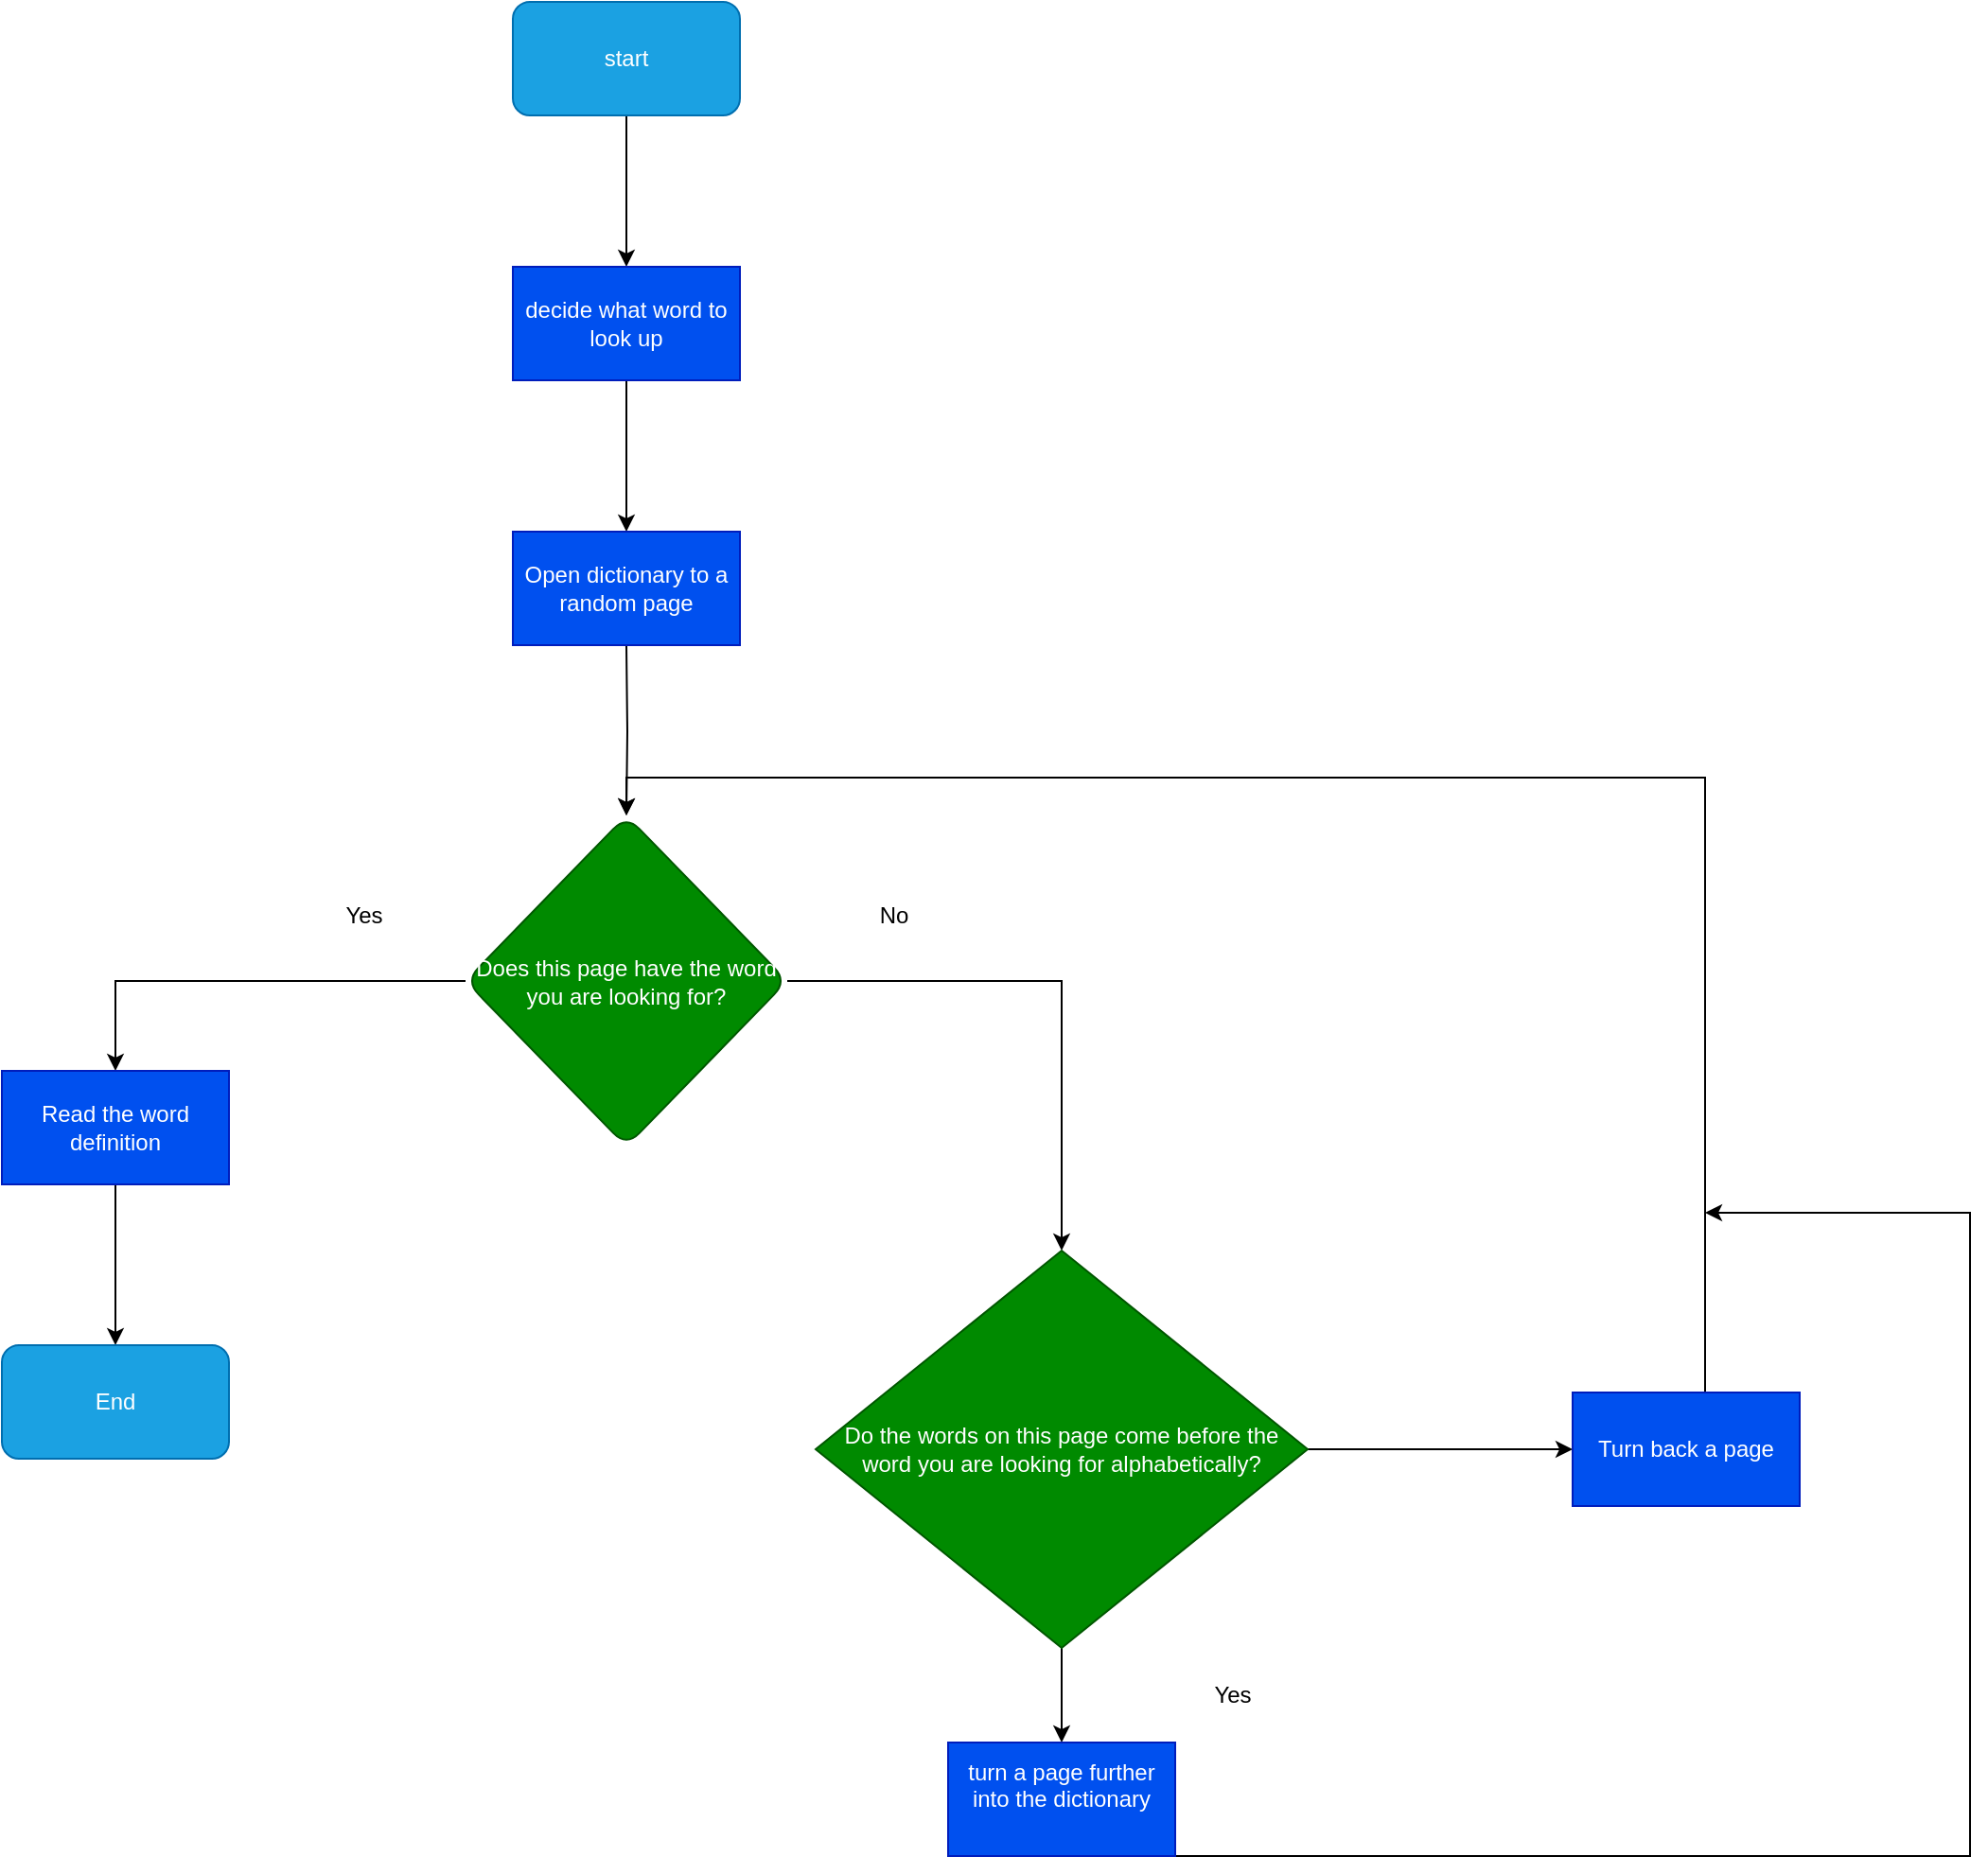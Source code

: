 <mxfile version="28.2.3">
  <diagram id="C5RBs43oDa-KdzZeNtuy" name="Page-1">
    <mxGraphModel dx="2194" dy="1228" grid="1" gridSize="10" guides="1" tooltips="1" connect="1" arrows="1" fold="1" page="1" pageScale="1" pageWidth="827" pageHeight="1169" math="0" shadow="0">
      <root>
        <mxCell id="WIyWlLk6GJQsqaUBKTNV-0" />
        <mxCell id="WIyWlLk6GJQsqaUBKTNV-1" parent="WIyWlLk6GJQsqaUBKTNV-0" />
        <mxCell id="7MVLAz_MhGsNrZvwrw_P-31" value="" style="edgeStyle=orthogonalEdgeStyle;rounded=0;orthogonalLoop=1;jettySize=auto;html=1;" edge="1" parent="WIyWlLk6GJQsqaUBKTNV-1" source="7MVLAz_MhGsNrZvwrw_P-29">
          <mxGeometry relative="1" as="geometry">
            <mxPoint x="390" y="160" as="targetPoint" />
          </mxGeometry>
        </mxCell>
        <mxCell id="7MVLAz_MhGsNrZvwrw_P-29" value="start" style="rounded=1;whiteSpace=wrap;html=1;fillColor=#1ba1e2;fontColor=#ffffff;strokeColor=#006EAF;" vertex="1" parent="WIyWlLk6GJQsqaUBKTNV-1">
          <mxGeometry x="330" y="20" width="120" height="60" as="geometry" />
        </mxCell>
        <mxCell id="7MVLAz_MhGsNrZvwrw_P-33" value="" style="edgeStyle=orthogonalEdgeStyle;rounded=0;orthogonalLoop=1;jettySize=auto;html=1;" edge="1" parent="WIyWlLk6GJQsqaUBKTNV-1">
          <mxGeometry relative="1" as="geometry">
            <mxPoint x="390" y="220" as="sourcePoint" />
            <mxPoint x="390" y="300" as="targetPoint" />
          </mxGeometry>
        </mxCell>
        <mxCell id="7MVLAz_MhGsNrZvwrw_P-35" value="" style="edgeStyle=orthogonalEdgeStyle;rounded=0;orthogonalLoop=1;jettySize=auto;html=1;" edge="1" parent="WIyWlLk6GJQsqaUBKTNV-1" target="7MVLAz_MhGsNrZvwrw_P-34">
          <mxGeometry relative="1" as="geometry">
            <mxPoint x="390" y="360" as="sourcePoint" />
          </mxGeometry>
        </mxCell>
        <mxCell id="7MVLAz_MhGsNrZvwrw_P-40" style="edgeStyle=orthogonalEdgeStyle;rounded=0;orthogonalLoop=1;jettySize=auto;html=1;entryX=0.5;entryY=0;entryDx=0;entryDy=0;" edge="1" parent="WIyWlLk6GJQsqaUBKTNV-1" source="7MVLAz_MhGsNrZvwrw_P-34" target="7MVLAz_MhGsNrZvwrw_P-43">
          <mxGeometry relative="1" as="geometry">
            <mxPoint x="110" y="770" as="targetPoint" />
          </mxGeometry>
        </mxCell>
        <mxCell id="7MVLAz_MhGsNrZvwrw_P-34" value="Does this page have the word you are looking for?" style="rhombus;whiteSpace=wrap;html=1;fillColor=#008a00;strokeColor=#005700;fontColor=#ffffff;rounded=1;" vertex="1" parent="WIyWlLk6GJQsqaUBKTNV-1">
          <mxGeometry x="305" y="450" width="170" height="175" as="geometry" />
        </mxCell>
        <mxCell id="7MVLAz_MhGsNrZvwrw_P-38" value="" style="edgeStyle=orthogonalEdgeStyle;rounded=0;orthogonalLoop=1;jettySize=auto;html=1;" edge="1" parent="WIyWlLk6GJQsqaUBKTNV-1" source="7MVLAz_MhGsNrZvwrw_P-34" target="7MVLAz_MhGsNrZvwrw_P-37">
          <mxGeometry relative="1" as="geometry">
            <mxPoint x="600" y="680" as="targetPoint" />
            <mxPoint x="475" y="523" as="sourcePoint" />
          </mxGeometry>
        </mxCell>
        <mxCell id="7MVLAz_MhGsNrZvwrw_P-57" value="" style="edgeStyle=orthogonalEdgeStyle;rounded=0;orthogonalLoop=1;jettySize=auto;html=1;" edge="1" parent="WIyWlLk6GJQsqaUBKTNV-1" source="7MVLAz_MhGsNrZvwrw_P-37" target="7MVLAz_MhGsNrZvwrw_P-56">
          <mxGeometry relative="1" as="geometry" />
        </mxCell>
        <mxCell id="7MVLAz_MhGsNrZvwrw_P-68" style="edgeStyle=orthogonalEdgeStyle;rounded=0;orthogonalLoop=1;jettySize=auto;html=1;entryX=0.5;entryY=0;entryDx=0;entryDy=0;" edge="1" parent="WIyWlLk6GJQsqaUBKTNV-1" source="7MVLAz_MhGsNrZvwrw_P-37" target="7MVLAz_MhGsNrZvwrw_P-59">
          <mxGeometry relative="1" as="geometry" />
        </mxCell>
        <mxCell id="7MVLAz_MhGsNrZvwrw_P-37" value="Do the words on this page come before the word you are looking for alphabetically?" style="rhombus;whiteSpace=wrap;html=1;fillColor=#008a00;fontColor=#ffffff;strokeColor=#005700;" vertex="1" parent="WIyWlLk6GJQsqaUBKTNV-1">
          <mxGeometry x="490" y="680" width="260" height="210" as="geometry" />
        </mxCell>
        <mxCell id="7MVLAz_MhGsNrZvwrw_P-39" value="No" style="text;html=1;align=center;verticalAlign=middle;resizable=0;points=[];autosize=1;strokeColor=none;fillColor=none;" vertex="1" parent="WIyWlLk6GJQsqaUBKTNV-1">
          <mxGeometry x="511" y="488" width="40" height="30" as="geometry" />
        </mxCell>
        <mxCell id="7MVLAz_MhGsNrZvwrw_P-71" style="edgeStyle=orthogonalEdgeStyle;rounded=0;orthogonalLoop=1;jettySize=auto;html=1;entryX=0.5;entryY=0;entryDx=0;entryDy=0;" edge="1" parent="WIyWlLk6GJQsqaUBKTNV-1" source="7MVLAz_MhGsNrZvwrw_P-43" target="7MVLAz_MhGsNrZvwrw_P-49">
          <mxGeometry relative="1" as="geometry" />
        </mxCell>
        <mxCell id="7MVLAz_MhGsNrZvwrw_P-43" value="&lt;div&gt;Read the word definition&lt;/div&gt;" style="rounded=0;whiteSpace=wrap;html=1;fillColor=#0050ef;fontColor=#ffffff;strokeColor=#001DBC;" vertex="1" parent="WIyWlLk6GJQsqaUBKTNV-1">
          <mxGeometry x="60" y="585" width="120" height="60" as="geometry" />
        </mxCell>
        <mxCell id="7MVLAz_MhGsNrZvwrw_P-44" value="Open dictionary to a random page" style="rounded=0;whiteSpace=wrap;html=1;fillColor=#0050ef;fontColor=#ffffff;strokeColor=#001DBC;" vertex="1" parent="WIyWlLk6GJQsqaUBKTNV-1">
          <mxGeometry x="330" y="300" width="120" height="60" as="geometry" />
        </mxCell>
        <mxCell id="7MVLAz_MhGsNrZvwrw_P-45" value="decide what word to look up" style="rounded=0;whiteSpace=wrap;html=1;fillColor=#0050ef;fontColor=#ffffff;strokeColor=#001DBC;" vertex="1" parent="WIyWlLk6GJQsqaUBKTNV-1">
          <mxGeometry x="330" y="160" width="120" height="60" as="geometry" />
        </mxCell>
        <mxCell id="7MVLAz_MhGsNrZvwrw_P-46" value="Yes" style="text;html=1;align=center;verticalAlign=middle;resizable=0;points=[];autosize=1;strokeColor=none;fillColor=none;" vertex="1" parent="WIyWlLk6GJQsqaUBKTNV-1">
          <mxGeometry x="231" y="488" width="40" height="30" as="geometry" />
        </mxCell>
        <mxCell id="7MVLAz_MhGsNrZvwrw_P-49" value="End" style="rounded=1;whiteSpace=wrap;html=1;fillColor=#1ba1e2;fontColor=#ffffff;strokeColor=#006EAF;" vertex="1" parent="WIyWlLk6GJQsqaUBKTNV-1">
          <mxGeometry x="60" y="730" width="120" height="60" as="geometry" />
        </mxCell>
        <mxCell id="7MVLAz_MhGsNrZvwrw_P-55" value="Yes" style="text;html=1;align=center;verticalAlign=middle;resizable=0;points=[];autosize=1;strokeColor=none;fillColor=none;" vertex="1" parent="WIyWlLk6GJQsqaUBKTNV-1">
          <mxGeometry x="690" y="900" width="40" height="30" as="geometry" />
        </mxCell>
        <mxCell id="7MVLAz_MhGsNrZvwrw_P-72" style="edgeStyle=orthogonalEdgeStyle;rounded=0;orthogonalLoop=1;jettySize=auto;html=1;entryX=0.5;entryY=0;entryDx=0;entryDy=0;" edge="1" parent="WIyWlLk6GJQsqaUBKTNV-1" source="7MVLAz_MhGsNrZvwrw_P-56" target="7MVLAz_MhGsNrZvwrw_P-34">
          <mxGeometry relative="1" as="geometry">
            <Array as="points">
              <mxPoint x="960" y="430" />
              <mxPoint x="390" y="430" />
            </Array>
          </mxGeometry>
        </mxCell>
        <mxCell id="7MVLAz_MhGsNrZvwrw_P-56" value="Turn back a page" style="whiteSpace=wrap;html=1;fillColor=#0050ef;strokeColor=#001DBC;fontColor=#ffffff;" vertex="1" parent="WIyWlLk6GJQsqaUBKTNV-1">
          <mxGeometry x="890" y="755" width="120" height="60" as="geometry" />
        </mxCell>
        <mxCell id="7MVLAz_MhGsNrZvwrw_P-69" style="edgeStyle=orthogonalEdgeStyle;rounded=0;orthogonalLoop=1;jettySize=auto;html=1;" edge="1" parent="WIyWlLk6GJQsqaUBKTNV-1" source="7MVLAz_MhGsNrZvwrw_P-59">
          <mxGeometry relative="1" as="geometry">
            <mxPoint x="960" y="660" as="targetPoint" />
            <Array as="points">
              <mxPoint x="1100" y="1000" />
            </Array>
          </mxGeometry>
        </mxCell>
        <mxCell id="7MVLAz_MhGsNrZvwrw_P-59" value="&lt;div&gt;turn a page further into the dictionary&lt;/div&gt;&lt;div&gt;&lt;br&gt;&lt;/div&gt;" style="rounded=0;whiteSpace=wrap;html=1;fillColor=#0050ef;fontColor=#ffffff;strokeColor=#001DBC;" vertex="1" parent="WIyWlLk6GJQsqaUBKTNV-1">
          <mxGeometry x="560" y="940" width="120" height="60" as="geometry" />
        </mxCell>
      </root>
    </mxGraphModel>
  </diagram>
</mxfile>
